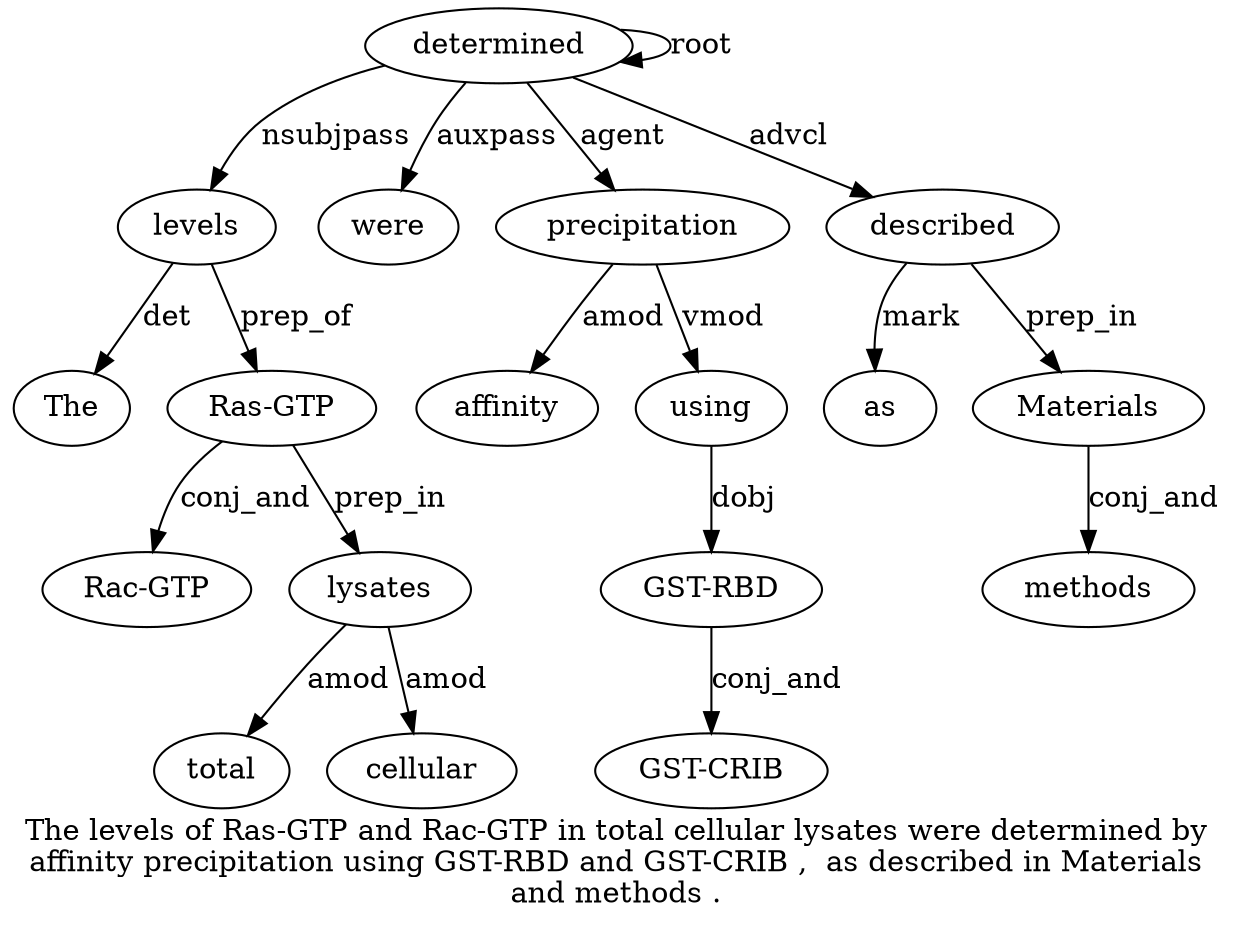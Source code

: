 digraph "The levels of Ras-GTP and Rac-GTP in total cellular lysates were determined by affinity precipitation using GST-RBD and GST-CRIB ,  as described in Materials and methods ." {
label="The levels of Ras-GTP and Rac-GTP in total cellular lysates were determined by
affinity precipitation using GST-RBD and GST-CRIB ,  as described in Materials
and methods .";
levels2 [style=filled, fillcolor=white, label=levels];
The1 [style=filled, fillcolor=white, label=The];
levels2 -> The1  [label=det];
determined12 [style=filled, fillcolor=white, label=determined];
determined12 -> levels2  [label=nsubjpass];
"Ras-GTP4" [style=filled, fillcolor=white, label="Ras-GTP"];
levels2 -> "Ras-GTP4"  [label=prep_of];
"Rac-GTP6" [style=filled, fillcolor=white, label="Rac-GTP"];
"Ras-GTP4" -> "Rac-GTP6"  [label=conj_and];
lysates10 [style=filled, fillcolor=white, label=lysates];
total8 [style=filled, fillcolor=white, label=total];
lysates10 -> total8  [label=amod];
cellular9 [style=filled, fillcolor=white, label=cellular];
lysates10 -> cellular9  [label=amod];
"Ras-GTP4" -> lysates10  [label=prep_in];
were11 [style=filled, fillcolor=white, label=were];
determined12 -> were11  [label=auxpass];
determined12 -> determined12  [label=root];
precipitation15 [style=filled, fillcolor=white, label=precipitation];
affinity14 [style=filled, fillcolor=white, label=affinity];
precipitation15 -> affinity14  [label=amod];
determined12 -> precipitation15  [label=agent];
using16 [style=filled, fillcolor=white, label=using];
precipitation15 -> using16  [label=vmod];
"GST-RBD17" [style=filled, fillcolor=white, label="GST-RBD"];
using16 -> "GST-RBD17"  [label=dobj];
"GST-CRIB19" [style=filled, fillcolor=white, label="GST-CRIB"];
"GST-RBD17" -> "GST-CRIB19"  [label=conj_and];
described22 [style=filled, fillcolor=white, label=described];
as21 [style=filled, fillcolor=white, label=as];
described22 -> as21  [label=mark];
determined12 -> described22  [label=advcl];
Materials24 [style=filled, fillcolor=white, label=Materials];
described22 -> Materials24  [label=prep_in];
methods26 [style=filled, fillcolor=white, label=methods];
Materials24 -> methods26  [label=conj_and];
}
